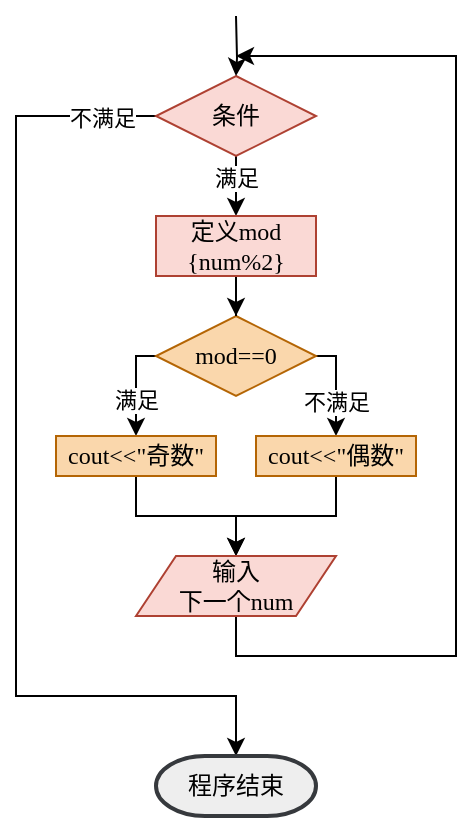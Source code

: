 <mxfile version="22.1.15" type="device">
  <diagram name="Page-1" id="LtMPOSMvzV6gFBnCF_me">
    <mxGraphModel dx="484" dy="663" grid="1" gridSize="10" guides="1" tooltips="1" connect="1" arrows="1" fold="1" page="0" pageScale="1" pageWidth="850" pageHeight="1100" math="0" shadow="0">
      <root>
        <mxCell id="0" />
        <mxCell id="1" parent="0" />
        <mxCell id="8Ifmvfzh9Me1tGv9ybPd-23" style="edgeStyle=orthogonalEdgeStyle;rounded=0;orthogonalLoop=1;jettySize=auto;html=1;exitX=0;exitY=0.5;exitDx=0;exitDy=0;" parent="1" source="8Ifmvfzh9Me1tGv9ybPd-17" target="8Ifmvfzh9Me1tGv9ybPd-19" edge="1">
          <mxGeometry relative="1" as="geometry">
            <Array as="points">
              <mxPoint x="400" y="340" />
            </Array>
          </mxGeometry>
        </mxCell>
        <mxCell id="8Ifmvfzh9Me1tGv9ybPd-46" value="满足" style="edgeLabel;html=1;align=center;verticalAlign=middle;resizable=0;points=[];" parent="8Ifmvfzh9Me1tGv9ybPd-23" vertex="1" connectable="0">
          <mxGeometry x="0.184" y="-3" relative="1" as="geometry">
            <mxPoint x="3" y="2" as="offset" />
          </mxGeometry>
        </mxCell>
        <mxCell id="8Ifmvfzh9Me1tGv9ybPd-24" style="edgeStyle=orthogonalEdgeStyle;rounded=0;orthogonalLoop=1;jettySize=auto;html=1;exitX=1;exitY=0.5;exitDx=0;exitDy=0;" parent="1" source="8Ifmvfzh9Me1tGv9ybPd-17" target="8Ifmvfzh9Me1tGv9ybPd-21" edge="1">
          <mxGeometry relative="1" as="geometry">
            <Array as="points">
              <mxPoint x="500" y="340" />
            </Array>
          </mxGeometry>
        </mxCell>
        <mxCell id="8Ifmvfzh9Me1tGv9ybPd-47" value="不满足" style="edgeLabel;html=1;align=center;verticalAlign=middle;resizable=0;points=[];" parent="8Ifmvfzh9Me1tGv9ybPd-24" vertex="1" connectable="0">
          <mxGeometry x="0.148" relative="1" as="geometry">
            <mxPoint y="4" as="offset" />
          </mxGeometry>
        </mxCell>
        <mxCell id="8Ifmvfzh9Me1tGv9ybPd-17" value="&lt;font face=&quot;consolas&quot;&gt;mod==0&lt;/font&gt;" style="rhombus;whiteSpace=wrap;html=1;fillColor=#fad7ac;strokeColor=#b46504;" parent="1" vertex="1">
          <mxGeometry x="410" y="320" width="80" height="40" as="geometry" />
        </mxCell>
        <mxCell id="Y2aI2raSEUyINizC8spM-8" style="edgeStyle=orthogonalEdgeStyle;rounded=0;orthogonalLoop=1;jettySize=auto;html=1;" parent="1" source="8Ifmvfzh9Me1tGv9ybPd-19" target="Y2aI2raSEUyINizC8spM-20" edge="1">
          <mxGeometry relative="1" as="geometry">
            <mxPoint x="450" y="430" as="targetPoint" />
          </mxGeometry>
        </mxCell>
        <mxCell id="8Ifmvfzh9Me1tGv9ybPd-19" value="&lt;font face=&quot;consolas&quot;&gt;cout&amp;lt;&amp;lt;&quot;奇数&quot;&lt;/font&gt;" style="rounded=0;whiteSpace=wrap;html=1;fillColor=#fad7ac;strokeColor=#b46504;" parent="1" vertex="1">
          <mxGeometry x="360" y="380" width="80" height="20" as="geometry" />
        </mxCell>
        <mxCell id="Y2aI2raSEUyINizC8spM-9" style="edgeStyle=orthogonalEdgeStyle;rounded=0;orthogonalLoop=1;jettySize=auto;html=1;" parent="1" source="8Ifmvfzh9Me1tGv9ybPd-21" target="Y2aI2raSEUyINizC8spM-20" edge="1">
          <mxGeometry relative="1" as="geometry">
            <mxPoint x="450" y="430" as="targetPoint" />
          </mxGeometry>
        </mxCell>
        <mxCell id="8Ifmvfzh9Me1tGv9ybPd-21" value="&lt;font face=&quot;consolas&quot;&gt;cout&amp;lt;&amp;lt;&quot;偶数&quot;&lt;/font&gt;" style="rounded=0;whiteSpace=wrap;html=1;fillColor=#fad7ac;strokeColor=#b46504;" parent="1" vertex="1">
          <mxGeometry x="460" y="380" width="80" height="20" as="geometry" />
        </mxCell>
        <mxCell id="8Ifmvfzh9Me1tGv9ybPd-40" style="edgeStyle=orthogonalEdgeStyle;rounded=0;orthogonalLoop=1;jettySize=auto;html=1;entryX=0.5;entryY=0;entryDx=0;entryDy=0;" parent="1" source="8Ifmvfzh9Me1tGv9ybPd-36" target="8Ifmvfzh9Me1tGv9ybPd-38" edge="1">
          <mxGeometry relative="1" as="geometry" />
        </mxCell>
        <mxCell id="8Ifmvfzh9Me1tGv9ybPd-44" value="满足" style="edgeLabel;html=1;align=center;verticalAlign=middle;resizable=0;points=[];" parent="8Ifmvfzh9Me1tGv9ybPd-40" vertex="1" connectable="0">
          <mxGeometry x="0.619" y="-2" relative="1" as="geometry">
            <mxPoint x="2" y="-10" as="offset" />
          </mxGeometry>
        </mxCell>
        <mxCell id="Y2aI2raSEUyINizC8spM-14" style="edgeStyle=orthogonalEdgeStyle;rounded=0;orthogonalLoop=1;jettySize=auto;html=1;" parent="1" source="8Ifmvfzh9Me1tGv9ybPd-36" target="Y2aI2raSEUyINizC8spM-13" edge="1">
          <mxGeometry relative="1" as="geometry">
            <Array as="points">
              <mxPoint x="340" y="220" />
              <mxPoint x="340" y="510" />
              <mxPoint x="450" y="510" />
            </Array>
          </mxGeometry>
        </mxCell>
        <mxCell id="Y2aI2raSEUyINizC8spM-22" value="不满足" style="edgeLabel;html=1;align=center;verticalAlign=middle;resizable=0;points=[];" parent="Y2aI2raSEUyINizC8spM-14" vertex="1" connectable="0">
          <mxGeometry x="-0.892" y="1" relative="1" as="geometry">
            <mxPoint as="offset" />
          </mxGeometry>
        </mxCell>
        <mxCell id="8Ifmvfzh9Me1tGv9ybPd-36" value="条件" style="rhombus;whiteSpace=wrap;html=1;fillColor=#fad9d5;strokeColor=#ae4132;fontFamily=consolas;" parent="1" vertex="1">
          <mxGeometry x="410" y="200" width="80" height="40" as="geometry" />
        </mxCell>
        <mxCell id="Y2aI2raSEUyINizC8spM-6" style="edgeStyle=orthogonalEdgeStyle;rounded=0;orthogonalLoop=1;jettySize=auto;html=1;" parent="1" source="8Ifmvfzh9Me1tGv9ybPd-38" target="8Ifmvfzh9Me1tGv9ybPd-17" edge="1">
          <mxGeometry relative="1" as="geometry" />
        </mxCell>
        <mxCell id="8Ifmvfzh9Me1tGv9ybPd-38" value="定义mod {num%2}" style="rounded=0;whiteSpace=wrap;html=1;fillColor=#fad9d5;strokeColor=#ae4132;fontFamily=consolas;" parent="1" vertex="1">
          <mxGeometry x="410" y="270" width="80" height="30" as="geometry" />
        </mxCell>
        <mxCell id="Y2aI2raSEUyINizC8spM-10" style="edgeStyle=orthogonalEdgeStyle;rounded=0;orthogonalLoop=1;jettySize=auto;html=1;" parent="1" source="Y2aI2raSEUyINizC8spM-20" edge="1">
          <mxGeometry relative="1" as="geometry">
            <mxPoint x="450" y="190" as="targetPoint" />
            <mxPoint x="450" y="460" as="sourcePoint" />
            <Array as="points">
              <mxPoint x="450" y="490" />
              <mxPoint x="560" y="490" />
              <mxPoint x="560" y="190" />
            </Array>
          </mxGeometry>
        </mxCell>
        <mxCell id="Y2aI2raSEUyINizC8spM-13" value="&lt;font face=&quot;consolas&quot;&gt;程序结束&lt;/font&gt;" style="strokeWidth=2;html=1;shape=mxgraph.flowchart.terminator;whiteSpace=wrap;fillColor=#eeeeee;strokeColor=#36393d;" parent="1" vertex="1">
          <mxGeometry x="410" y="540" width="80" height="30" as="geometry" />
        </mxCell>
        <mxCell id="Y2aI2raSEUyINizC8spM-19" style="edgeStyle=orthogonalEdgeStyle;rounded=0;orthogonalLoop=1;jettySize=auto;html=1;" parent="1" target="8Ifmvfzh9Me1tGv9ybPd-36" edge="1">
          <mxGeometry relative="1" as="geometry">
            <mxPoint x="450" y="170" as="sourcePoint" />
          </mxGeometry>
        </mxCell>
        <mxCell id="Y2aI2raSEUyINizC8spM-20" value="&lt;font face=&quot;consolas&quot;&gt;输入&lt;br&gt;下一个num&lt;/font&gt;" style="shape=parallelogram;perimeter=parallelogramPerimeter;whiteSpace=wrap;html=1;fixedSize=1;fillColor=#fad9d5;strokeColor=#ae4132;" parent="1" vertex="1">
          <mxGeometry x="400" y="440" width="100" height="30" as="geometry" />
        </mxCell>
      </root>
    </mxGraphModel>
  </diagram>
</mxfile>
